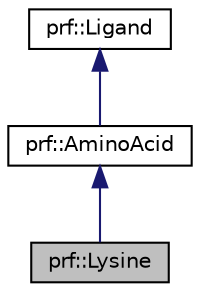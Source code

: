 digraph "prf::Lysine"
{
  bgcolor="transparent";
  edge [fontname="Helvetica",fontsize="10",labelfontname="Helvetica",labelfontsize="10"];
  node [fontname="Helvetica",fontsize="10",shape=record];
  Node1 [label="prf::Lysine",height=0.2,width=0.4,color="black", fillcolor="grey75", style="filled" fontcolor="black"];
  Node2 -> Node1 [dir="back",color="midnightblue",fontsize="10",style="solid",fontname="Helvetica"];
  Node2 [label="prf::AminoAcid",height=0.2,width=0.4,color="black",URL="$classprf_1_1AminoAcid.html",tooltip="Amino acid base class."];
  Node3 -> Node2 [dir="back",color="midnightblue",fontsize="10",style="solid",fontname="Helvetica"];
  Node3 [label="prf::Ligand",height=0.2,width=0.4,color="black",URL="$classprf_1_1Ligand.html",tooltip="An abstract class providing a base for amino acids and capping groups."];
}
